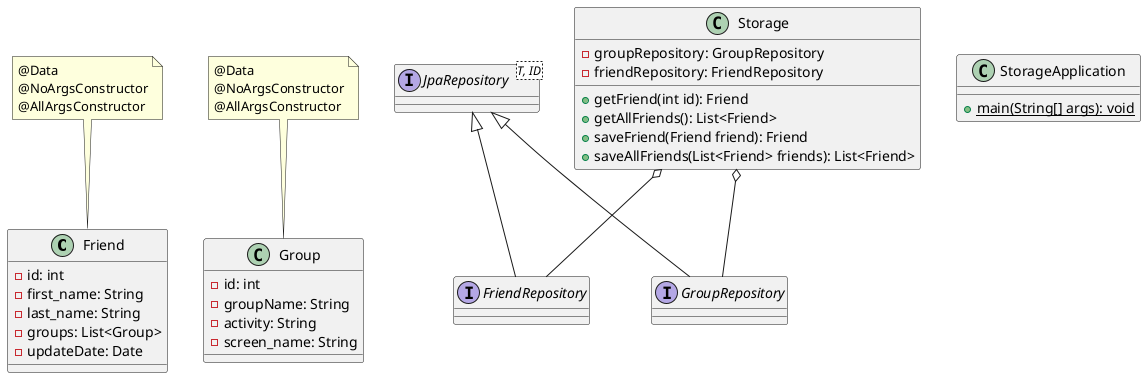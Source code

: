 @startuml
class Friend{
    - id: int
    - first_name: String
    - last_name: String
    - groups: List<Group>
    - updateDate: Date
}
note top: @Data\n@NoArgsConstructor\n@AllArgsConstructor

class Group{
    - id: int
    - groupName: String
    - activity: String
    - screen_name: String
}
note top: @Data\n@NoArgsConstructor\n@AllArgsConstructor

interface FriendRepository{

}

interface GroupRepository{

}
interface JpaRepository<T, ID>{

}

class Storage{
    - groupRepository: GroupRepository
    - friendRepository: FriendRepository

    + getFriend(int id): Friend
    + getAllFriends(): List<Friend>
    + saveFriend(Friend friend): Friend
    + saveAllFriends(List<Friend> friends): List<Friend>
}

class StorageApplication{
    + {static}  main(String[] args): void
}
Storage o-- GroupRepository
Storage o-- FriendRepository
JpaRepository <|-- FriendRepository
JpaRepository <|-- GroupRepository

@enduml